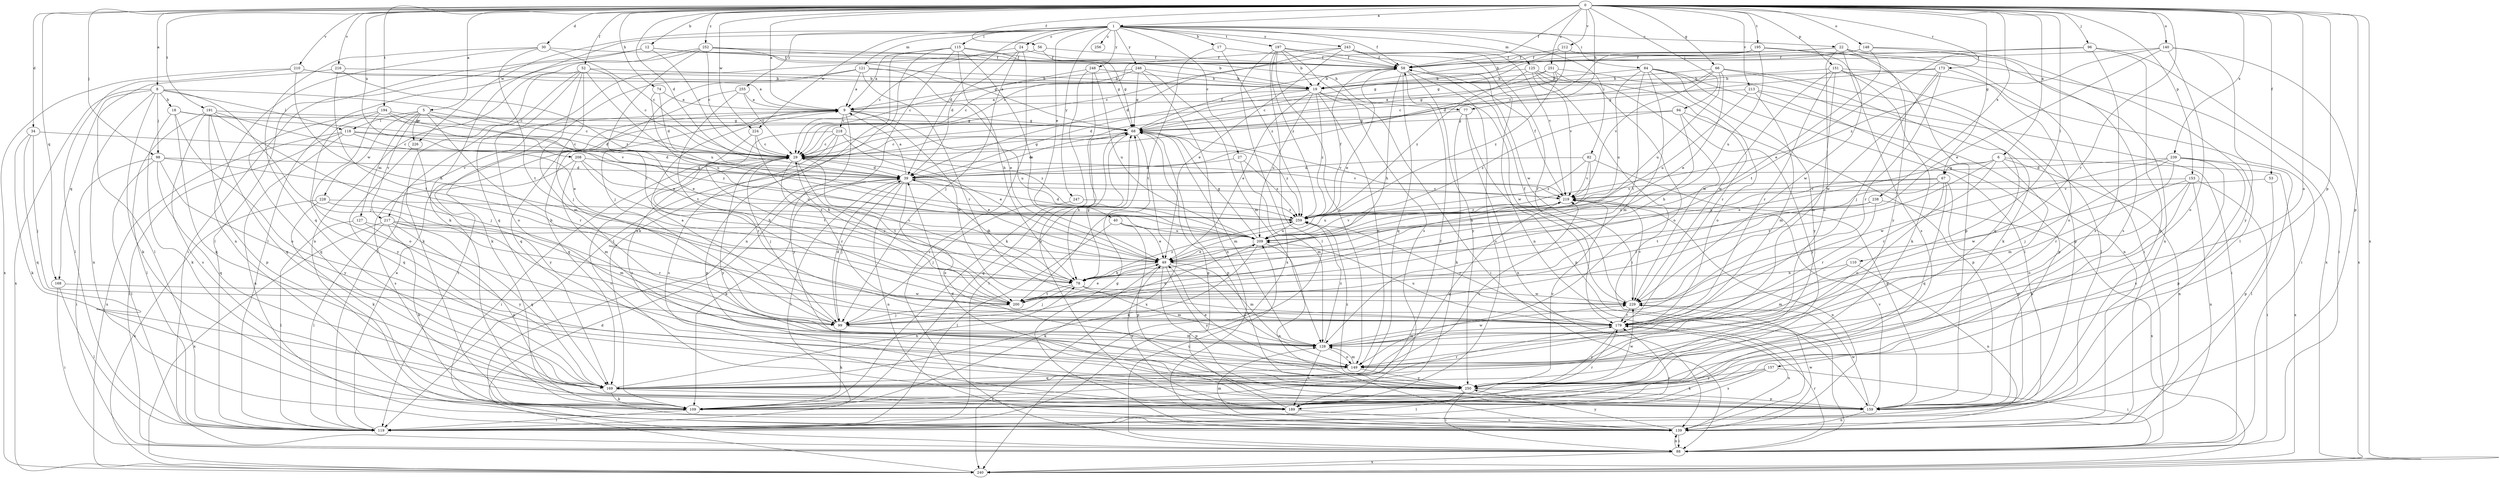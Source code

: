 strict digraph  {
0;
1;
5;
6;
8;
9;
12;
17;
18;
19;
22;
24;
27;
29;
30;
34;
39;
40;
49;
52;
53;
56;
58;
66;
67;
68;
74;
77;
78;
82;
84;
88;
94;
96;
98;
99;
109;
110;
115;
118;
119;
121;
125;
127;
128;
139;
140;
148;
149;
151;
153;
157;
159;
168;
169;
173;
179;
189;
191;
194;
195;
197;
200;
208;
209;
210;
212;
213;
216;
217;
218;
219;
224;
226;
228;
229;
238;
239;
240;
243;
246;
247;
248;
250;
251;
252;
255;
256;
259;
0 -> 1  [label=a];
0 -> 5  [label=a];
0 -> 6  [label=a];
0 -> 8  [label=a];
0 -> 9  [label=a];
0 -> 12  [label=b];
0 -> 30  [label=d];
0 -> 34  [label=d];
0 -> 39  [label=d];
0 -> 52  [label=f];
0 -> 53  [label=f];
0 -> 56  [label=f];
0 -> 58  [label=f];
0 -> 66  [label=g];
0 -> 67  [label=g];
0 -> 74  [label=h];
0 -> 77  [label=h];
0 -> 94  [label=j];
0 -> 96  [label=j];
0 -> 98  [label=j];
0 -> 110  [label=l];
0 -> 140  [label=o];
0 -> 148  [label=o];
0 -> 149  [label=o];
0 -> 151  [label=p];
0 -> 153  [label=p];
0 -> 157  [label=p];
0 -> 159  [label=p];
0 -> 168  [label=q];
0 -> 173  [label=r];
0 -> 179  [label=r];
0 -> 191  [label=t];
0 -> 194  [label=t];
0 -> 195  [label=t];
0 -> 208  [label=u];
0 -> 210  [label=v];
0 -> 212  [label=v];
0 -> 213  [label=v];
0 -> 216  [label=v];
0 -> 224  [label=w];
0 -> 238  [label=x];
0 -> 239  [label=x];
0 -> 240  [label=x];
0 -> 251  [label=z];
0 -> 252  [label=z];
1 -> 17  [label=b];
1 -> 22  [label=c];
1 -> 24  [label=c];
1 -> 27  [label=c];
1 -> 39  [label=d];
1 -> 40  [label=e];
1 -> 58  [label=f];
1 -> 82  [label=i];
1 -> 84  [label=i];
1 -> 109  [label=k];
1 -> 115  [label=l];
1 -> 121  [label=m];
1 -> 125  [label=m];
1 -> 197  [label=t];
1 -> 224  [label=w];
1 -> 226  [label=w];
1 -> 243  [label=y];
1 -> 246  [label=y];
1 -> 247  [label=y];
1 -> 248  [label=y];
1 -> 255  [label=z];
1 -> 256  [label=z];
5 -> 29  [label=c];
5 -> 49  [label=e];
5 -> 118  [label=l];
5 -> 127  [label=m];
5 -> 179  [label=r];
5 -> 217  [label=v];
5 -> 226  [label=w];
5 -> 228  [label=w];
6 -> 49  [label=e];
6 -> 67  [label=g];
6 -> 128  [label=m];
6 -> 139  [label=n];
6 -> 179  [label=r];
6 -> 200  [label=t];
6 -> 240  [label=x];
8 -> 18  [label=b];
8 -> 29  [label=c];
8 -> 98  [label=j];
8 -> 99  [label=j];
8 -> 109  [label=k];
8 -> 118  [label=l];
8 -> 139  [label=n];
8 -> 168  [label=q];
8 -> 240  [label=x];
9 -> 68  [label=g];
9 -> 119  [label=l];
9 -> 169  [label=q];
9 -> 209  [label=u];
9 -> 217  [label=v];
9 -> 218  [label=v];
9 -> 229  [label=w];
9 -> 250  [label=y];
12 -> 29  [label=c];
12 -> 58  [label=f];
12 -> 77  [label=h];
12 -> 88  [label=i];
12 -> 119  [label=l];
17 -> 58  [label=f];
17 -> 200  [label=t];
17 -> 259  [label=z];
18 -> 68  [label=g];
18 -> 109  [label=k];
18 -> 149  [label=o];
18 -> 169  [label=q];
18 -> 219  [label=v];
19 -> 9  [label=a];
19 -> 39  [label=d];
19 -> 49  [label=e];
19 -> 88  [label=i];
19 -> 149  [label=o];
19 -> 209  [label=u];
19 -> 229  [label=w];
19 -> 259  [label=z];
22 -> 29  [label=c];
22 -> 58  [label=f];
22 -> 88  [label=i];
22 -> 139  [label=n];
22 -> 149  [label=o];
22 -> 159  [label=p];
22 -> 189  [label=s];
24 -> 29  [label=c];
24 -> 39  [label=d];
24 -> 58  [label=f];
24 -> 88  [label=i];
24 -> 99  [label=j];
27 -> 39  [label=d];
27 -> 128  [label=m];
27 -> 259  [label=z];
29 -> 39  [label=d];
29 -> 49  [label=e];
29 -> 68  [label=g];
29 -> 88  [label=i];
29 -> 99  [label=j];
29 -> 179  [label=r];
29 -> 200  [label=t];
29 -> 219  [label=v];
29 -> 250  [label=y];
30 -> 29  [label=c];
30 -> 58  [label=f];
30 -> 139  [label=n];
30 -> 169  [label=q];
30 -> 200  [label=t];
34 -> 29  [label=c];
34 -> 99  [label=j];
34 -> 109  [label=k];
34 -> 169  [label=q];
39 -> 9  [label=a];
39 -> 78  [label=h];
39 -> 99  [label=j];
39 -> 109  [label=k];
39 -> 119  [label=l];
39 -> 139  [label=n];
39 -> 149  [label=o];
39 -> 219  [label=v];
40 -> 49  [label=e];
40 -> 119  [label=l];
40 -> 159  [label=p];
40 -> 209  [label=u];
49 -> 78  [label=h];
49 -> 109  [label=k];
49 -> 128  [label=m];
49 -> 149  [label=o];
49 -> 159  [label=p];
49 -> 250  [label=y];
52 -> 19  [label=b];
52 -> 29  [label=c];
52 -> 99  [label=j];
52 -> 109  [label=k];
52 -> 119  [label=l];
52 -> 128  [label=m];
52 -> 149  [label=o];
52 -> 209  [label=u];
53 -> 159  [label=p];
53 -> 219  [label=v];
56 -> 58  [label=f];
56 -> 68  [label=g];
56 -> 169  [label=q];
58 -> 19  [label=b];
58 -> 49  [label=e];
58 -> 78  [label=h];
58 -> 169  [label=q];
58 -> 189  [label=s];
58 -> 250  [label=y];
66 -> 19  [label=b];
66 -> 29  [label=c];
66 -> 49  [label=e];
66 -> 159  [label=p];
66 -> 169  [label=q];
66 -> 209  [label=u];
66 -> 219  [label=v];
67 -> 149  [label=o];
67 -> 159  [label=p];
67 -> 169  [label=q];
67 -> 200  [label=t];
67 -> 209  [label=u];
67 -> 219  [label=v];
68 -> 29  [label=c];
68 -> 39  [label=d];
68 -> 58  [label=f];
68 -> 78  [label=h];
68 -> 119  [label=l];
68 -> 128  [label=m];
68 -> 159  [label=p];
68 -> 219  [label=v];
68 -> 240  [label=x];
68 -> 259  [label=z];
74 -> 9  [label=a];
74 -> 39  [label=d];
74 -> 209  [label=u];
77 -> 68  [label=g];
77 -> 109  [label=k];
77 -> 139  [label=n];
77 -> 159  [label=p];
78 -> 29  [label=c];
78 -> 68  [label=g];
78 -> 99  [label=j];
78 -> 128  [label=m];
78 -> 200  [label=t];
78 -> 229  [label=w];
78 -> 259  [label=z];
82 -> 39  [label=d];
82 -> 78  [label=h];
82 -> 159  [label=p];
82 -> 219  [label=v];
82 -> 259  [label=z];
84 -> 19  [label=b];
84 -> 119  [label=l];
84 -> 128  [label=m];
84 -> 139  [label=n];
84 -> 149  [label=o];
84 -> 200  [label=t];
84 -> 209  [label=u];
84 -> 250  [label=y];
88 -> 139  [label=n];
88 -> 179  [label=r];
88 -> 209  [label=u];
88 -> 240  [label=x];
94 -> 68  [label=g];
94 -> 78  [label=h];
94 -> 159  [label=p];
94 -> 250  [label=y];
94 -> 259  [label=z];
96 -> 58  [label=f];
96 -> 88  [label=i];
96 -> 159  [label=p];
96 -> 189  [label=s];
96 -> 200  [label=t];
98 -> 39  [label=d];
98 -> 78  [label=h];
98 -> 88  [label=i];
98 -> 119  [label=l];
98 -> 169  [label=q];
98 -> 250  [label=y];
99 -> 9  [label=a];
99 -> 39  [label=d];
99 -> 109  [label=k];
99 -> 128  [label=m];
99 -> 209  [label=u];
109 -> 58  [label=f];
109 -> 68  [label=g];
109 -> 119  [label=l];
110 -> 78  [label=h];
110 -> 128  [label=m];
110 -> 139  [label=n];
115 -> 9  [label=a];
115 -> 49  [label=e];
115 -> 58  [label=f];
115 -> 68  [label=g];
115 -> 78  [label=h];
115 -> 109  [label=k];
115 -> 119  [label=l];
115 -> 139  [label=n];
118 -> 29  [label=c];
118 -> 39  [label=d];
118 -> 88  [label=i];
118 -> 139  [label=n];
118 -> 240  [label=x];
118 -> 259  [label=z];
119 -> 9  [label=a];
119 -> 179  [label=r];
121 -> 9  [label=a];
121 -> 19  [label=b];
121 -> 49  [label=e];
121 -> 99  [label=j];
121 -> 109  [label=k];
121 -> 179  [label=r];
125 -> 19  [label=b];
125 -> 88  [label=i];
125 -> 149  [label=o];
125 -> 219  [label=v];
125 -> 229  [label=w];
125 -> 259  [label=z];
127 -> 119  [label=l];
127 -> 209  [label=u];
127 -> 250  [label=y];
128 -> 149  [label=o];
128 -> 189  [label=s];
128 -> 229  [label=w];
128 -> 259  [label=z];
139 -> 68  [label=g];
139 -> 88  [label=i];
139 -> 128  [label=m];
139 -> 229  [label=w];
139 -> 250  [label=y];
140 -> 49  [label=e];
140 -> 58  [label=f];
140 -> 149  [label=o];
140 -> 240  [label=x];
140 -> 250  [label=y];
140 -> 259  [label=z];
148 -> 49  [label=e];
148 -> 58  [label=f];
148 -> 68  [label=g];
148 -> 119  [label=l];
148 -> 189  [label=s];
149 -> 49  [label=e];
149 -> 128  [label=m];
149 -> 169  [label=q];
149 -> 250  [label=y];
151 -> 19  [label=b];
151 -> 88  [label=i];
151 -> 109  [label=k];
151 -> 119  [label=l];
151 -> 128  [label=m];
151 -> 179  [label=r];
151 -> 229  [label=w];
153 -> 88  [label=i];
153 -> 109  [label=k];
153 -> 139  [label=n];
153 -> 149  [label=o];
153 -> 219  [label=v];
153 -> 229  [label=w];
157 -> 88  [label=i];
157 -> 109  [label=k];
157 -> 189  [label=s];
157 -> 250  [label=y];
159 -> 39  [label=d];
159 -> 139  [label=n];
159 -> 219  [label=v];
159 -> 229  [label=w];
168 -> 88  [label=i];
168 -> 119  [label=l];
168 -> 229  [label=w];
169 -> 78  [label=h];
169 -> 109  [label=k];
169 -> 179  [label=r];
169 -> 189  [label=s];
169 -> 219  [label=v];
173 -> 19  [label=b];
173 -> 68  [label=g];
173 -> 99  [label=j];
173 -> 149  [label=o];
173 -> 179  [label=r];
173 -> 229  [label=w];
179 -> 128  [label=m];
179 -> 139  [label=n];
179 -> 209  [label=u];
179 -> 250  [label=y];
189 -> 29  [label=c];
189 -> 49  [label=e];
189 -> 68  [label=g];
189 -> 139  [label=n];
189 -> 179  [label=r];
191 -> 49  [label=e];
191 -> 68  [label=g];
191 -> 99  [label=j];
191 -> 119  [label=l];
191 -> 159  [label=p];
191 -> 169  [label=q];
191 -> 189  [label=s];
194 -> 39  [label=d];
194 -> 49  [label=e];
194 -> 68  [label=g];
194 -> 149  [label=o];
194 -> 169  [label=q];
194 -> 250  [label=y];
195 -> 19  [label=b];
195 -> 29  [label=c];
195 -> 58  [label=f];
195 -> 209  [label=u];
195 -> 229  [label=w];
195 -> 240  [label=x];
197 -> 19  [label=b];
197 -> 58  [label=f];
197 -> 119  [label=l];
197 -> 149  [label=o];
197 -> 189  [label=s];
197 -> 229  [label=w];
197 -> 240  [label=x];
197 -> 259  [label=z];
200 -> 29  [label=c];
200 -> 49  [label=e];
200 -> 99  [label=j];
208 -> 39  [label=d];
208 -> 78  [label=h];
208 -> 128  [label=m];
208 -> 189  [label=s];
208 -> 209  [label=u];
209 -> 49  [label=e];
209 -> 68  [label=g];
209 -> 139  [label=n];
209 -> 169  [label=q];
209 -> 219  [label=v];
210 -> 9  [label=a];
210 -> 19  [label=b];
210 -> 78  [label=h];
210 -> 119  [label=l];
210 -> 240  [label=x];
212 -> 39  [label=d];
212 -> 58  [label=f];
212 -> 68  [label=g];
212 -> 250  [label=y];
213 -> 9  [label=a];
213 -> 88  [label=i];
213 -> 128  [label=m];
213 -> 159  [label=p];
213 -> 209  [label=u];
216 -> 19  [label=b];
216 -> 119  [label=l];
216 -> 200  [label=t];
216 -> 259  [label=z];
217 -> 109  [label=k];
217 -> 119  [label=l];
217 -> 159  [label=p];
217 -> 169  [label=q];
217 -> 179  [label=r];
217 -> 209  [label=u];
217 -> 240  [label=x];
218 -> 29  [label=c];
218 -> 49  [label=e];
218 -> 159  [label=p];
218 -> 189  [label=s];
218 -> 200  [label=t];
218 -> 259  [label=z];
219 -> 58  [label=f];
219 -> 139  [label=n];
219 -> 169  [label=q];
219 -> 209  [label=u];
219 -> 259  [label=z];
224 -> 29  [label=c];
224 -> 78  [label=h];
224 -> 179  [label=r];
226 -> 169  [label=q];
226 -> 250  [label=y];
228 -> 109  [label=k];
228 -> 128  [label=m];
228 -> 240  [label=x];
228 -> 259  [label=z];
229 -> 58  [label=f];
229 -> 179  [label=r];
229 -> 219  [label=v];
238 -> 179  [label=r];
238 -> 200  [label=t];
238 -> 240  [label=x];
238 -> 259  [label=z];
239 -> 39  [label=d];
239 -> 99  [label=j];
239 -> 119  [label=l];
239 -> 159  [label=p];
239 -> 179  [label=r];
239 -> 189  [label=s];
239 -> 229  [label=w];
240 -> 39  [label=d];
243 -> 29  [label=c];
243 -> 39  [label=d];
243 -> 49  [label=e];
243 -> 58  [label=f];
243 -> 139  [label=n];
243 -> 179  [label=r];
243 -> 219  [label=v];
246 -> 9  [label=a];
246 -> 19  [label=b];
246 -> 29  [label=c];
246 -> 68  [label=g];
246 -> 128  [label=m];
246 -> 139  [label=n];
247 -> 99  [label=j];
247 -> 259  [label=z];
248 -> 19  [label=b];
248 -> 29  [label=c];
248 -> 109  [label=k];
248 -> 189  [label=s];
248 -> 209  [label=u];
250 -> 29  [label=c];
250 -> 88  [label=i];
250 -> 119  [label=l];
250 -> 159  [label=p];
250 -> 219  [label=v];
250 -> 229  [label=w];
250 -> 259  [label=z];
251 -> 19  [label=b];
251 -> 29  [label=c];
251 -> 68  [label=g];
251 -> 109  [label=k];
251 -> 179  [label=r];
251 -> 259  [label=z];
252 -> 19  [label=b];
252 -> 29  [label=c];
252 -> 58  [label=f];
252 -> 68  [label=g];
252 -> 119  [label=l];
252 -> 139  [label=n];
252 -> 200  [label=t];
255 -> 9  [label=a];
255 -> 29  [label=c];
255 -> 169  [label=q];
255 -> 200  [label=t];
259 -> 39  [label=d];
259 -> 58  [label=f];
259 -> 179  [label=r];
259 -> 209  [label=u];
}
